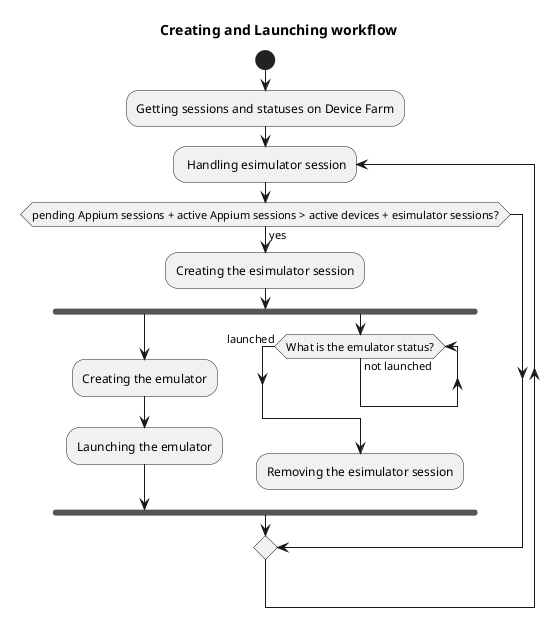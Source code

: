 @startuml
title Creating and Launching workflow

start
:Getting sessions and statuses on Device Farm;
repeat: Handling esimulator session;
if (pending Appium sessions + active Appium sessions > active devices + esimulator sessions?) then (yes)

    :Creating the esimulator session;

    fork
    :Creating the emulator;
    :Launching the emulator;

    fork again
    while (What is the emulator status?) is (not launched)
    endwhile (launched)
    :Removing the esimulator session;
    detach
    end fork
@enduml